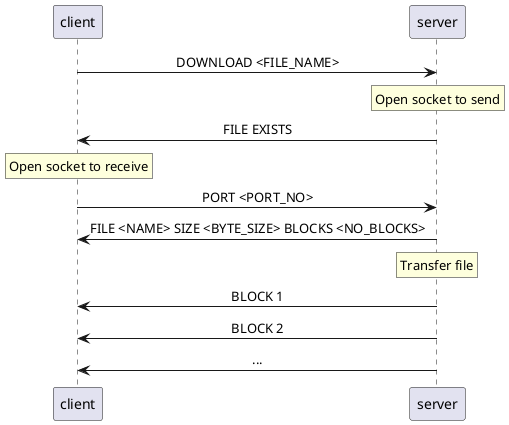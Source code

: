 @startuml download
skinparam sequenceMessageAlign CENTER
skinparam NoteTextAlignment CENTER
'skinparam ParticipantBackgroundColor #00ffff
'skinparam ParticipantBorderColor #0000ff these are comments, started with '
client -> server : DOWNLOAD <FILE_NAME>
rnote over server
Open socket to send
end note
server -> client : FILE EXISTS
rnote over client
Open socket to receive
end note
client ->server : PORT <PORT_NO> 
server -> client : FILE <NAME> SIZE <BYTE_SIZE> BLOCKS <NO_BLOCKS> 
rnote over server
Transfer file
end note
server -> client : BLOCK 1
server -> client: BLOCK 2
server -> client: ...
@enduml